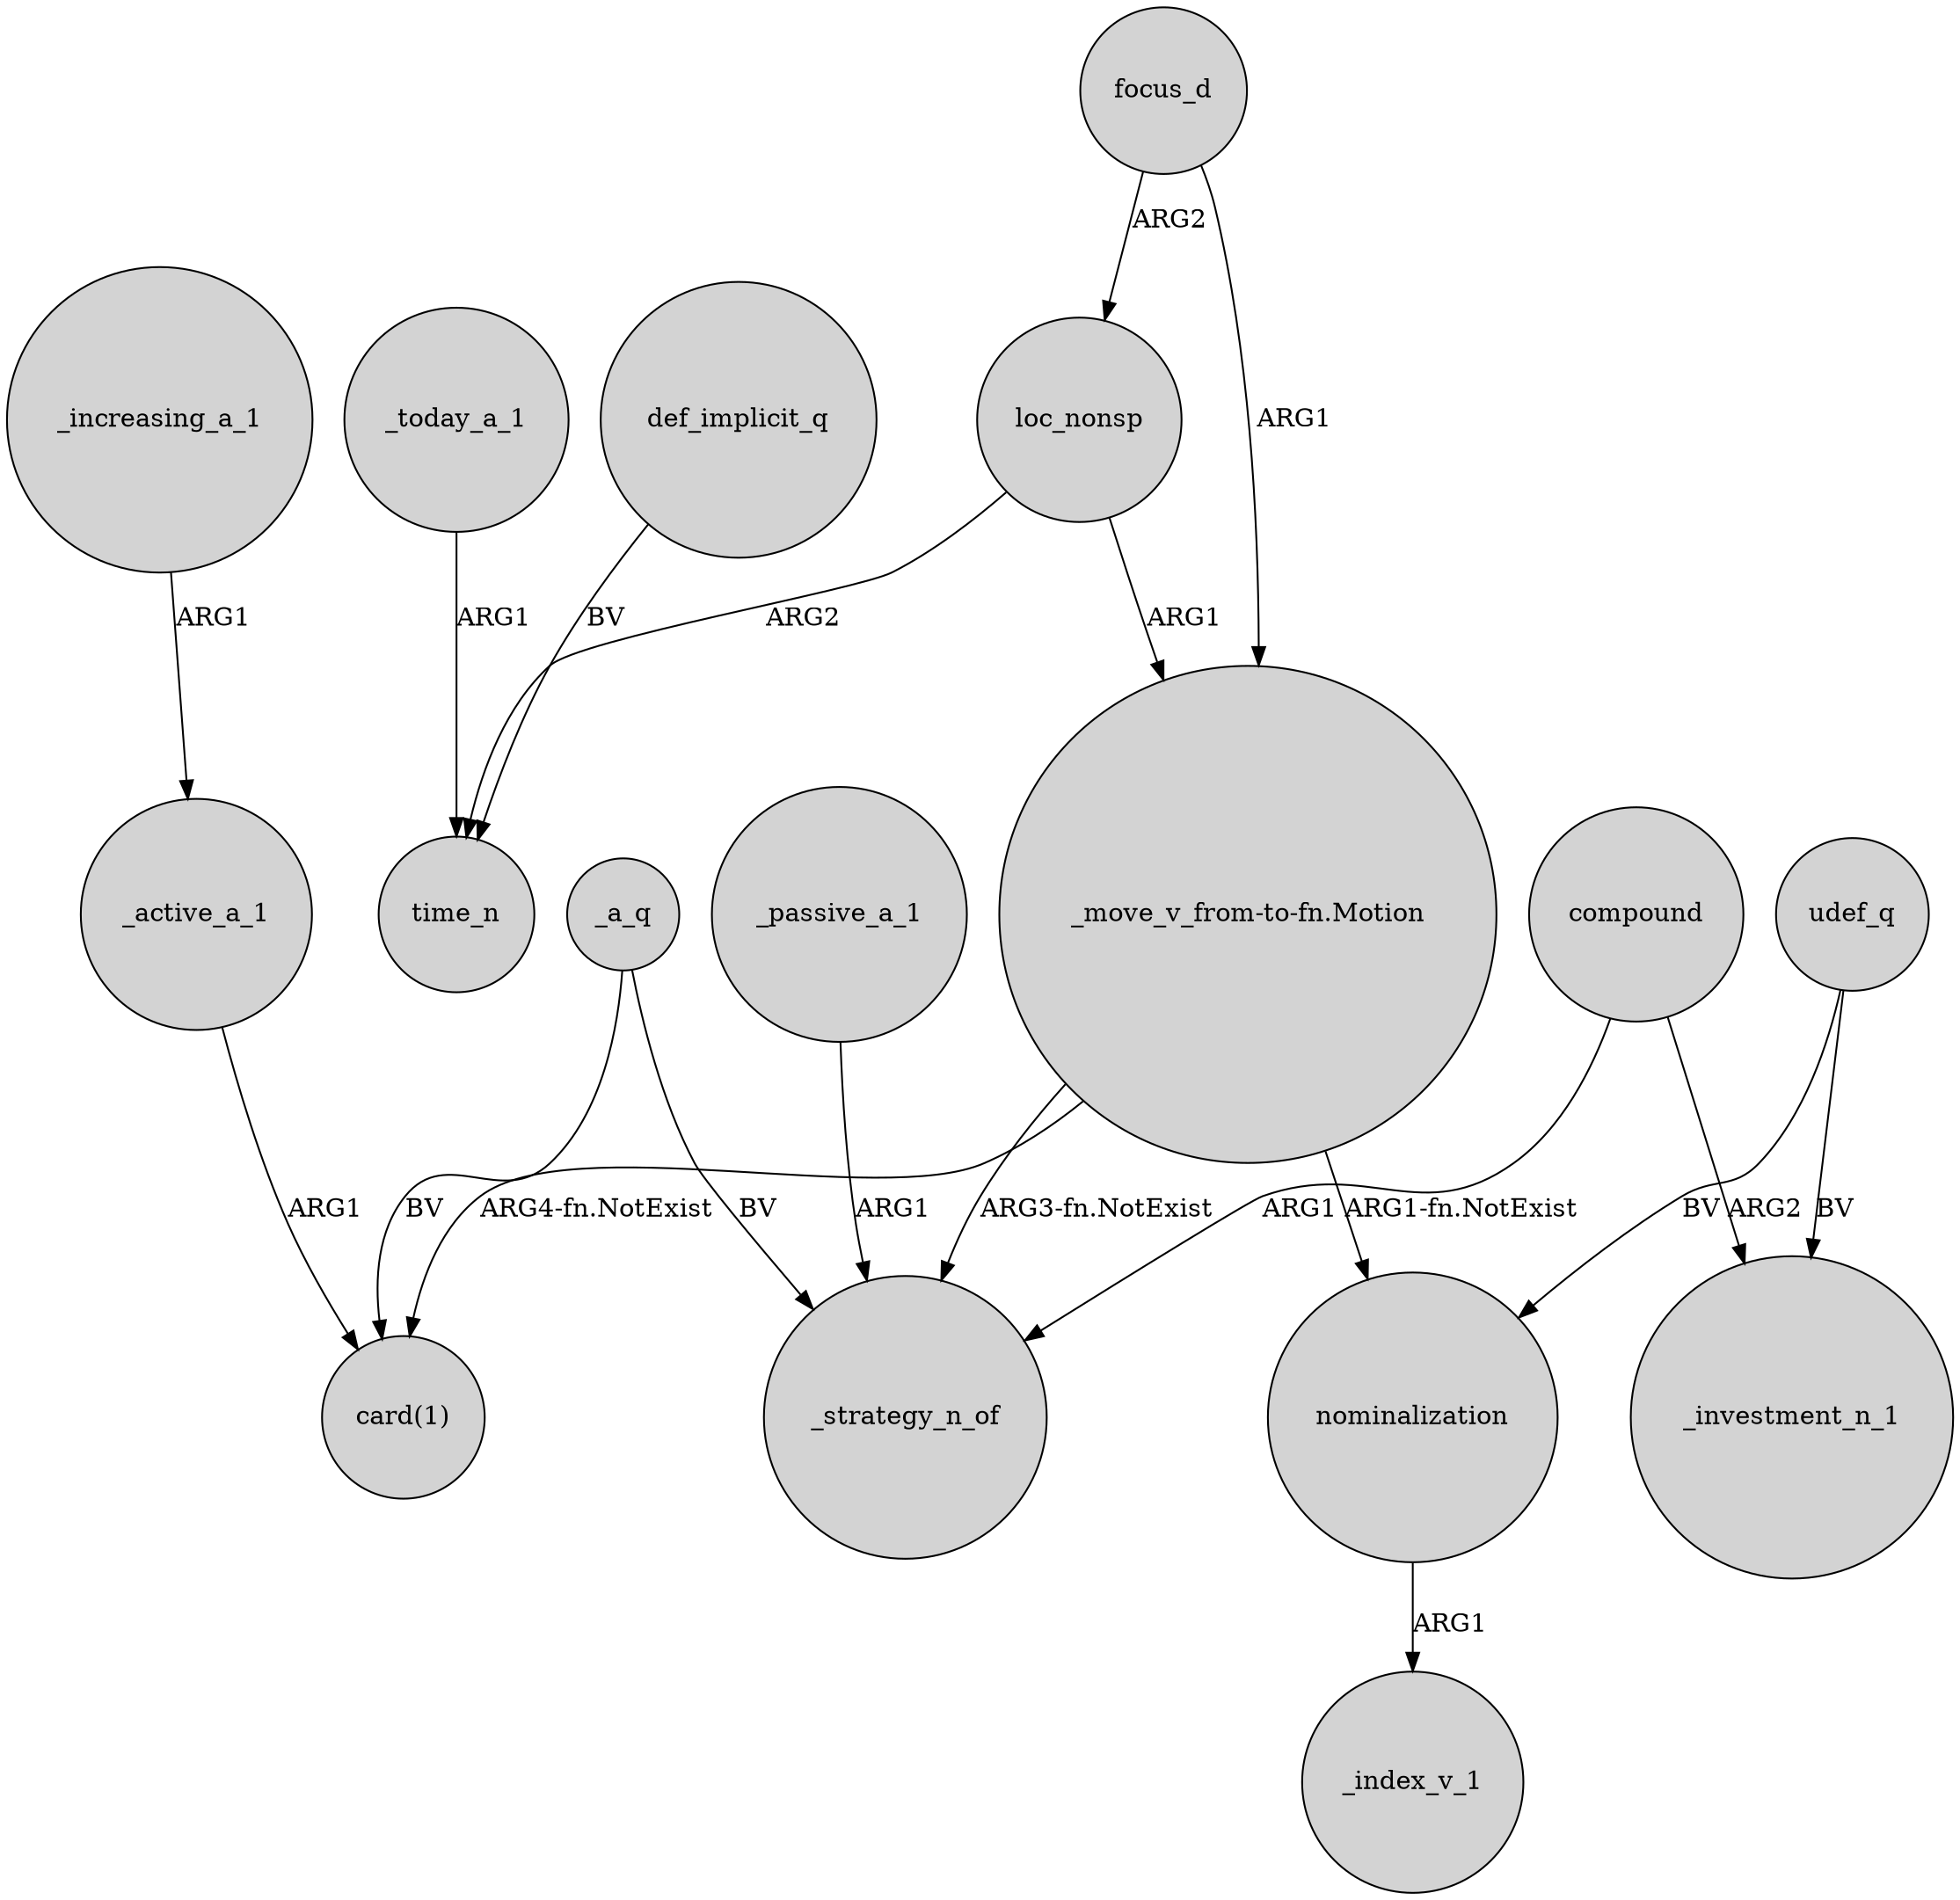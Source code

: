 digraph {
	node [shape=circle style=filled]
	focus_d -> loc_nonsp [label=ARG2]
	_today_a_1 -> time_n [label=ARG1]
	_increasing_a_1 -> _active_a_1 [label=ARG1]
	_active_a_1 -> "card(1)" [label=ARG1]
	compound -> _strategy_n_of [label=ARG1]
	compound -> _investment_n_1 [label=ARG2]
	loc_nonsp -> time_n [label=ARG2]
	loc_nonsp -> "_move_v_from-to-fn.Motion" [label=ARG1]
	nominalization -> _index_v_1 [label=ARG1]
	focus_d -> "_move_v_from-to-fn.Motion" [label=ARG1]
	udef_q -> nominalization [label=BV]
	_passive_a_1 -> _strategy_n_of [label=ARG1]
	"_move_v_from-to-fn.Motion" -> _strategy_n_of [label="ARG3-fn.NotExist"]
	udef_q -> _investment_n_1 [label=BV]
	"_move_v_from-to-fn.Motion" -> "card(1)" [label="ARG4-fn.NotExist"]
	"_move_v_from-to-fn.Motion" -> nominalization [label="ARG1-fn.NotExist"]
	_a_q -> _strategy_n_of [label=BV]
	def_implicit_q -> time_n [label=BV]
	_a_q -> "card(1)" [label=BV]
}
